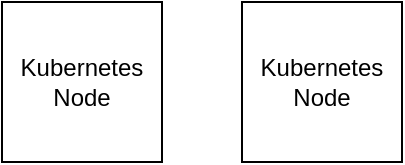 <mxfile version="23.1.5" type="github">
  <diagram name="Page-1" id="iB9zpl-80uYhElPLC5LR">
    <mxGraphModel dx="794" dy="414" grid="1" gridSize="10" guides="1" tooltips="1" connect="1" arrows="1" fold="1" page="1" pageScale="1" pageWidth="850" pageHeight="1100" math="0" shadow="0">
      <root>
        <mxCell id="0" />
        <mxCell id="1" parent="0" />
        <mxCell id="k2CD-8HE6C3lkmkYFEVn-1" value="&lt;div&gt;Kubernetes Node&lt;/div&gt;" style="whiteSpace=wrap;html=1;aspect=fixed;" vertex="1" parent="1">
          <mxGeometry x="90" y="270" width="80" height="80" as="geometry" />
        </mxCell>
        <mxCell id="k2CD-8HE6C3lkmkYFEVn-2" value="&lt;div&gt;Kubernetes Node&lt;/div&gt;" style="whiteSpace=wrap;html=1;aspect=fixed;" vertex="1" parent="1">
          <mxGeometry x="210" y="270" width="80" height="80" as="geometry" />
        </mxCell>
      </root>
    </mxGraphModel>
  </diagram>
</mxfile>

